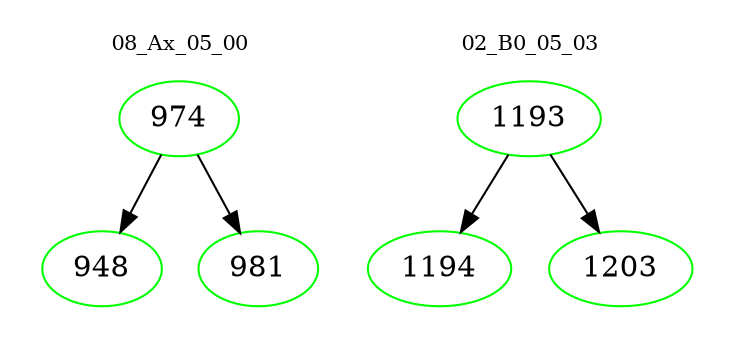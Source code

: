 digraph{
subgraph cluster_0 {
color = white
label = "08_Ax_05_00";
fontsize=10;
T0_974 [label="974", color="green"]
T0_974 -> T0_948 [color="black"]
T0_948 [label="948", color="green"]
T0_974 -> T0_981 [color="black"]
T0_981 [label="981", color="green"]
}
subgraph cluster_1 {
color = white
label = "02_B0_05_03";
fontsize=10;
T1_1193 [label="1193", color="green"]
T1_1193 -> T1_1194 [color="black"]
T1_1194 [label="1194", color="green"]
T1_1193 -> T1_1203 [color="black"]
T1_1203 [label="1203", color="green"]
}
}
